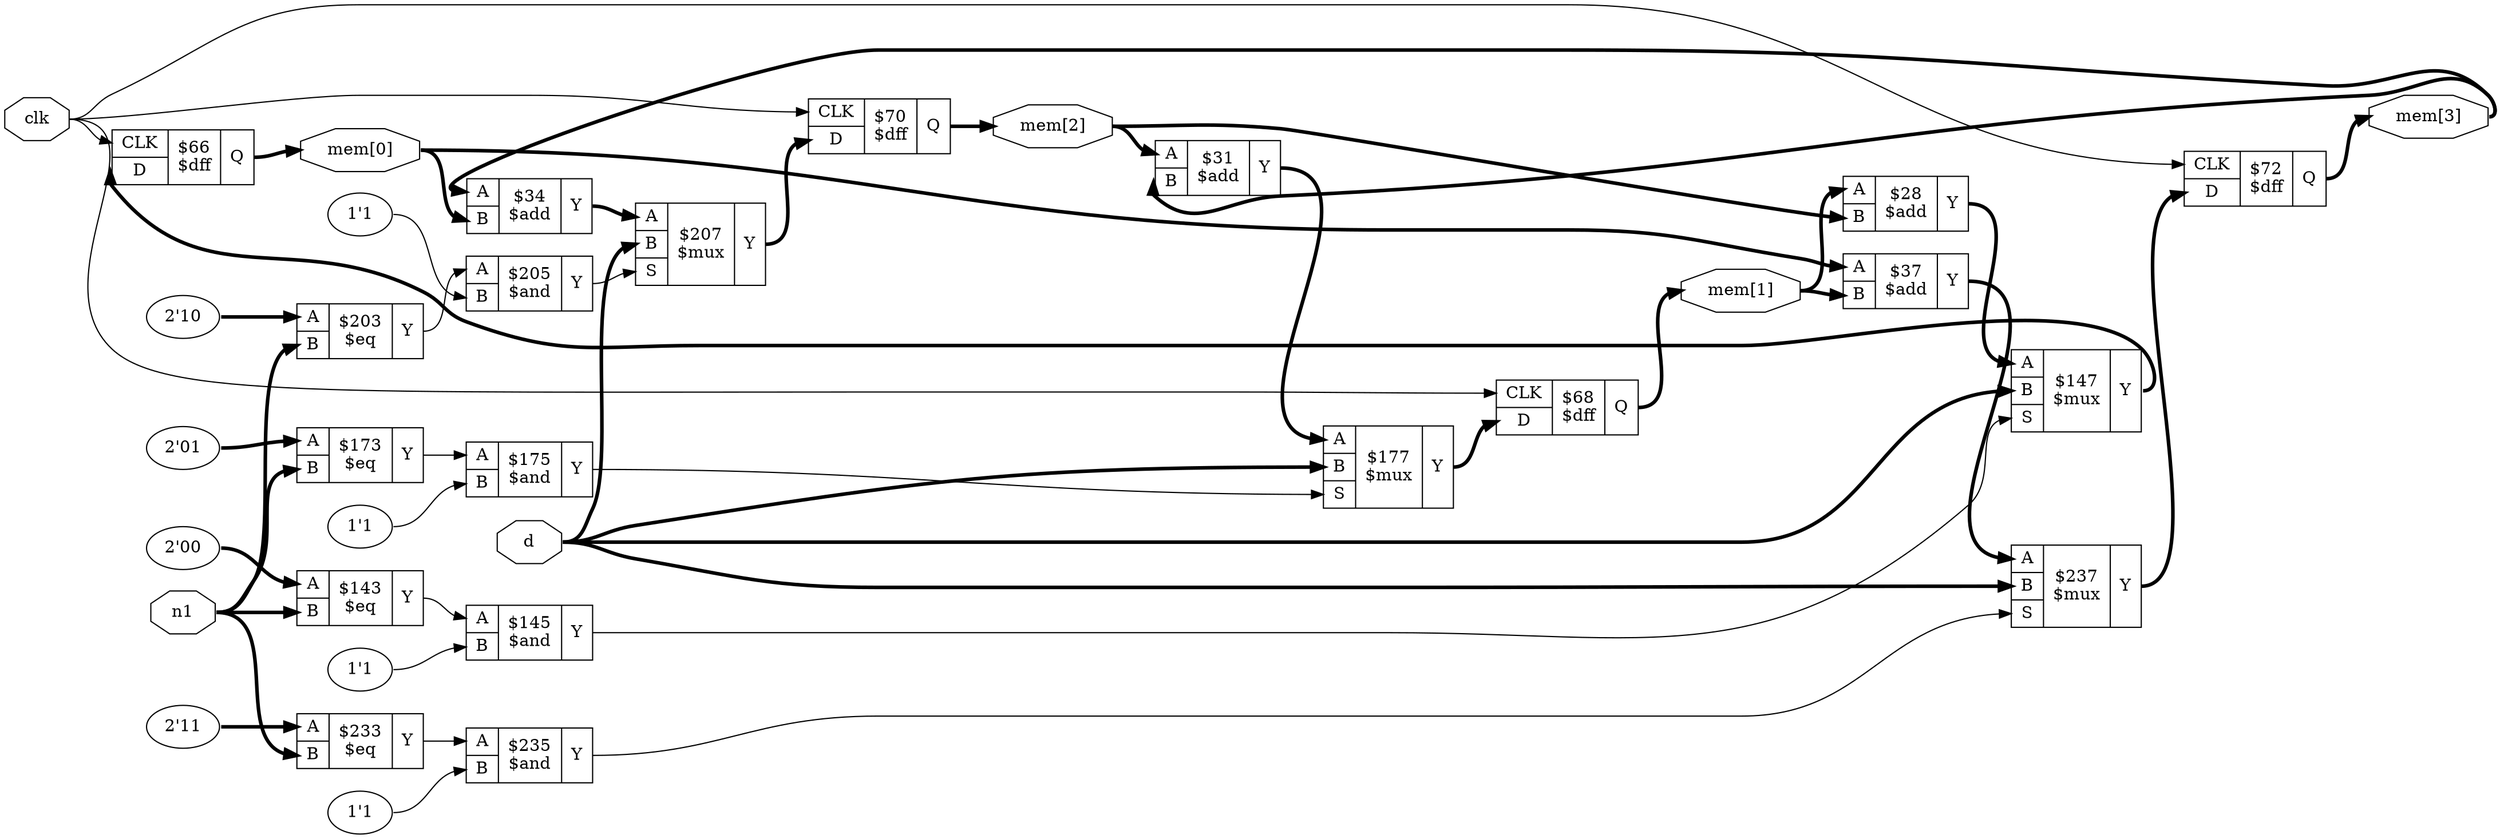 digraph "scramble" {
rankdir="LR";
remincross=true;
n17 [ shape=octagon, label="clk", color="black", fontcolor="black" ];
n18 [ shape=octagon, label="d", color="black", fontcolor="black" ];
n19 [ shape=octagon, label="mem[0]", color="black", fontcolor="black" ];
n20 [ shape=octagon, label="mem[1]", color="black", fontcolor="black" ];
n21 [ shape=octagon, label="mem[2]", color="black", fontcolor="black" ];
n22 [ shape=octagon, label="mem[3]", color="black", fontcolor="black" ];
n23 [ shape=octagon, label="n1", color="black", fontcolor="black" ];
c27 [ shape=record, label="{{<p24> A|<p25> B}|$28\n$add|{<p26> Y}}" ];
c28 [ shape=record, label="{{<p24> A|<p25> B}|$31\n$add|{<p26> Y}}" ];
c29 [ shape=record, label="{{<p24> A|<p25> B}|$34\n$add|{<p26> Y}}" ];
c30 [ shape=record, label="{{<p24> A|<p25> B}|$37\n$add|{<p26> Y}}" ];
v0 [ label="1'1" ];
c31 [ shape=record, label="{{<p24> A|<p25> B}|$145\n$and|{<p26> Y}}" ];
v1 [ label="1'1" ];
c32 [ shape=record, label="{{<p24> A|<p25> B}|$175\n$and|{<p26> Y}}" ];
v2 [ label="1'1" ];
c33 [ shape=record, label="{{<p24> A|<p25> B}|$205\n$and|{<p26> Y}}" ];
v3 [ label="1'1" ];
c34 [ shape=record, label="{{<p24> A|<p25> B}|$235\n$and|{<p26> Y}}" ];
v4 [ label="2'00" ];
c35 [ shape=record, label="{{<p24> A|<p25> B}|$143\n$eq|{<p26> Y}}" ];
v5 [ label="2'01" ];
c36 [ shape=record, label="{{<p24> A|<p25> B}|$173\n$eq|{<p26> Y}}" ];
v6 [ label="2'10" ];
c37 [ shape=record, label="{{<p24> A|<p25> B}|$203\n$eq|{<p26> Y}}" ];
v7 [ label="2'11" ];
c38 [ shape=record, label="{{<p24> A|<p25> B}|$233\n$eq|{<p26> Y}}" ];
c40 [ shape=record, label="{{<p24> A|<p25> B|<p39> S}|$147\n$mux|{<p26> Y}}" ];
c41 [ shape=record, label="{{<p24> A|<p25> B|<p39> S}|$177\n$mux|{<p26> Y}}" ];
c42 [ shape=record, label="{{<p24> A|<p25> B|<p39> S}|$207\n$mux|{<p26> Y}}" ];
c43 [ shape=record, label="{{<p24> A|<p25> B|<p39> S}|$237\n$mux|{<p26> Y}}" ];
c47 [ shape=record, label="{{<p44> CLK|<p45> D}|$66\n$dff|{<p46> Q}}" ];
c48 [ shape=record, label="{{<p44> CLK|<p45> D}|$68\n$dff|{<p46> Q}}" ];
c49 [ shape=record, label="{{<p44> CLK|<p45> D}|$70\n$dff|{<p46> Q}}" ];
c50 [ shape=record, label="{{<p44> CLK|<p45> D}|$72\n$dff|{<p46> Q}}" ];
c27:p26:e -> c40:p24:w [color="black", style="setlinewidth(3)", label=""];
c36:p26:e -> c32:p24:w [color="black", label=""];
c37:p26:e -> c33:p24:w [color="black", label=""];
c38:p26:e -> c34:p24:w [color="black", label=""];
c40:p26:e -> c47:p45:w [color="black", style="setlinewidth(3)", label=""];
c41:p26:e -> c48:p45:w [color="black", style="setlinewidth(3)", label=""];
c42:p26:e -> c49:p45:w [color="black", style="setlinewidth(3)", label=""];
c43:p26:e -> c50:p45:w [color="black", style="setlinewidth(3)", label=""];
n17:e -> c47:p44:w [color="black", label=""];
n17:e -> c48:p44:w [color="black", label=""];
n17:e -> c49:p44:w [color="black", label=""];
n17:e -> c50:p44:w [color="black", label=""];
n18:e -> c40:p25:w [color="black", style="setlinewidth(3)", label=""];
n18:e -> c41:p25:w [color="black", style="setlinewidth(3)", label=""];
n18:e -> c42:p25:w [color="black", style="setlinewidth(3)", label=""];
n18:e -> c43:p25:w [color="black", style="setlinewidth(3)", label=""];
c47:p46:e -> n19:w [color="black", style="setlinewidth(3)", label=""];
n19:e -> c29:p25:w [color="black", style="setlinewidth(3)", label=""];
n19:e -> c30:p24:w [color="black", style="setlinewidth(3)", label=""];
c28:p26:e -> c41:p24:w [color="black", style="setlinewidth(3)", label=""];
c48:p46:e -> n20:w [color="black", style="setlinewidth(3)", label=""];
n20:e -> c27:p24:w [color="black", style="setlinewidth(3)", label=""];
n20:e -> c30:p25:w [color="black", style="setlinewidth(3)", label=""];
c49:p46:e -> n21:w [color="black", style="setlinewidth(3)", label=""];
n21:e -> c27:p25:w [color="black", style="setlinewidth(3)", label=""];
n21:e -> c28:p24:w [color="black", style="setlinewidth(3)", label=""];
c50:p46:e -> n22:w [color="black", style="setlinewidth(3)", label=""];
n22:e -> c28:p25:w [color="black", style="setlinewidth(3)", label=""];
n22:e -> c29:p24:w [color="black", style="setlinewidth(3)", label=""];
n23:e -> c35:p25:w [color="black", style="setlinewidth(3)", label=""];
n23:e -> c36:p25:w [color="black", style="setlinewidth(3)", label=""];
n23:e -> c37:p25:w [color="black", style="setlinewidth(3)", label=""];
n23:e -> c38:p25:w [color="black", style="setlinewidth(3)", label=""];
c29:p26:e -> c42:p24:w [color="black", style="setlinewidth(3)", label=""];
c30:p26:e -> c43:p24:w [color="black", style="setlinewidth(3)", label=""];
c31:p26:e -> c40:p39:w [color="black", label=""];
c32:p26:e -> c41:p39:w [color="black", label=""];
c33:p26:e -> c42:p39:w [color="black", label=""];
c34:p26:e -> c43:p39:w [color="black", label=""];
c35:p26:e -> c31:p24:w [color="black", label=""];
v0:e -> c31:p25:w [color="black", label=""];
v1:e -> c32:p25:w [color="black", label=""];
v2:e -> c33:p25:w [color="black", label=""];
v3:e -> c34:p25:w [color="black", label=""];
v4:e -> c35:p24:w [color="black", style="setlinewidth(3)", label=""];
v5:e -> c36:p24:w [color="black", style="setlinewidth(3)", label=""];
v6:e -> c37:p24:w [color="black", style="setlinewidth(3)", label=""];
v7:e -> c38:p24:w [color="black", style="setlinewidth(3)", label=""];
}
